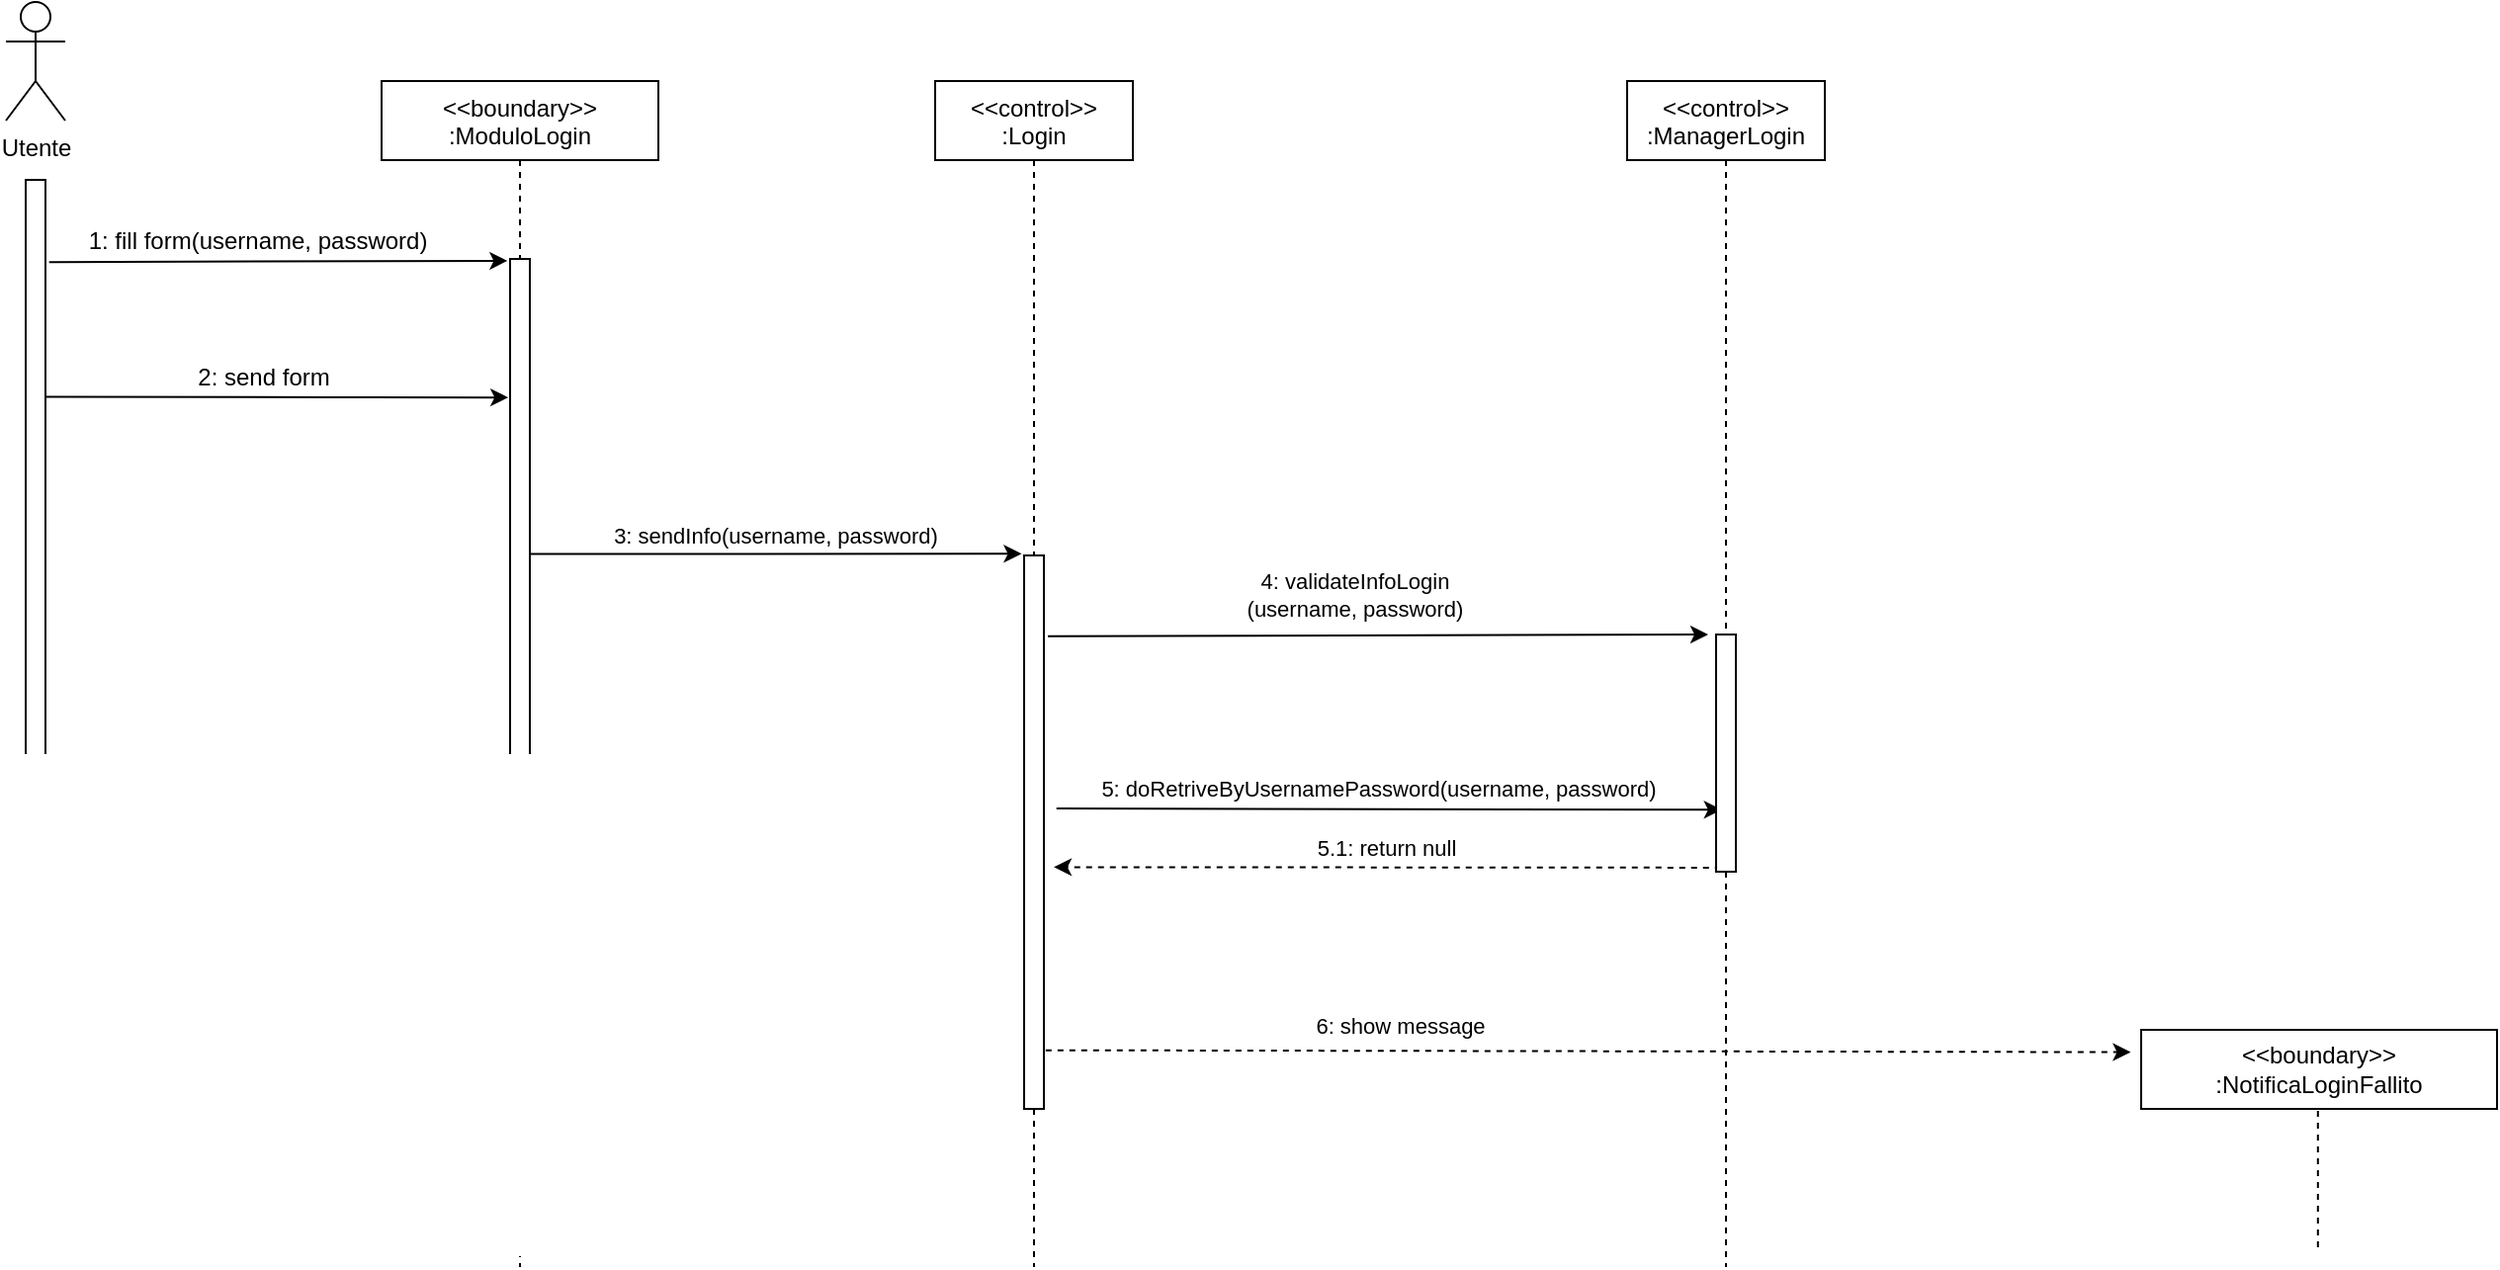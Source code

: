 <mxfile version="13.9.9" type="device"><diagram id="kgpKYQtTHZ0yAKxKKP6v" name="Page-1"><mxGraphModel dx="1113" dy="749" grid="1" gridSize="10" guides="1" tooltips="1" connect="1" arrows="1" fold="1" page="1" pageScale="1" pageWidth="850" pageHeight="1100" math="0" shadow="0"><root><mxCell id="0"/><mxCell id="1" parent="0"/><mxCell id="3nuBFxr9cyL0pnOWT2aG-1" value="&lt;&lt;boundary&gt;&gt;&#10;:ModuloLogin" style="shape=umlLifeline;perimeter=lifelinePerimeter;container=1;collapsible=0;recursiveResize=0;rounded=0;shadow=0;strokeWidth=1;fontStyle=0" parent="1" vertex="1"><mxGeometry x="230" y="80" width="140" height="600" as="geometry"/></mxCell><mxCell id="UVrpncc3etK-TjBj9SPZ-6" value="" style="points=[];perimeter=orthogonalPerimeter;rounded=0;shadow=0;strokeWidth=1;" parent="3nuBFxr9cyL0pnOWT2aG-1" vertex="1"><mxGeometry x="65" y="90" width="10" height="480" as="geometry"/></mxCell><mxCell id="3nuBFxr9cyL0pnOWT2aG-5" value="&lt;&lt;control&gt;&gt;&#10;:Login" style="shape=umlLifeline;perimeter=lifelinePerimeter;container=1;collapsible=0;recursiveResize=0;rounded=0;shadow=0;strokeWidth=1;fontStyle=0" parent="1" vertex="1"><mxGeometry x="510" y="80" width="100" height="600" as="geometry"/></mxCell><mxCell id="3nuBFxr9cyL0pnOWT2aG-6" value="" style="points=[];perimeter=orthogonalPerimeter;rounded=0;shadow=0;strokeWidth=1;" parent="3nuBFxr9cyL0pnOWT2aG-5" vertex="1"><mxGeometry x="45" y="240" width="10" height="280" as="geometry"/></mxCell><mxCell id="UVrpncc3etK-TjBj9SPZ-1" value="Utente" style="shape=umlActor;verticalLabelPosition=bottom;verticalAlign=top;html=1;outlineConnect=0;" parent="1" vertex="1"><mxGeometry x="40" y="40" width="30" height="60" as="geometry"/></mxCell><mxCell id="UVrpncc3etK-TjBj9SPZ-3" value="" style="points=[];perimeter=orthogonalPerimeter;rounded=0;shadow=0;strokeWidth=1;" parent="1" vertex="1"><mxGeometry x="50" y="130" width="10" height="540" as="geometry"/></mxCell><mxCell id="UVrpncc3etK-TjBj9SPZ-7" value="" style="endArrow=classic;html=1;exitX=1.186;exitY=0.077;exitDx=0;exitDy=0;exitPerimeter=0;entryX=-0.133;entryY=0.002;entryDx=0;entryDy=0;entryPerimeter=0;" parent="1" source="UVrpncc3etK-TjBj9SPZ-3" target="UVrpncc3etK-TjBj9SPZ-6" edge="1"><mxGeometry width="50" height="50" relative="1" as="geometry"><mxPoint x="260" y="330" as="sourcePoint"/><mxPoint x="310" y="280" as="targetPoint"/><Array as="points"/></mxGeometry></mxCell><mxCell id="UVrpncc3etK-TjBj9SPZ-18" value="&lt;font style=&quot;font-size: 12px&quot;&gt;1: fill form(username, password)&lt;/font&gt;" style="edgeLabel;html=1;align=center;verticalAlign=middle;resizable=0;points=[];" parent="UVrpncc3etK-TjBj9SPZ-7" vertex="1" connectable="0"><mxGeometry x="-0.088" y="1" relative="1" as="geometry"><mxPoint x="-0.32" y="-9.79" as="offset"/></mxGeometry></mxCell><mxCell id="UVrpncc3etK-TjBj9SPZ-8" value="" style="endArrow=classic;html=1;exitX=1.067;exitY=0.1;exitDx=0;exitDy=0;exitPerimeter=0;entryX=-0.09;entryY=0.146;entryDx=0;entryDy=0;entryPerimeter=0;" parent="1" target="UVrpncc3etK-TjBj9SPZ-6" edge="1"><mxGeometry width="50" height="50" relative="1" as="geometry"><mxPoint x="60.0" y="239.8" as="sourcePoint"/><mxPoint x="210.33" y="239.88" as="targetPoint"/><Array as="points"><mxPoint x="214" y="240"/></Array></mxGeometry></mxCell><mxCell id="UVrpncc3etK-TjBj9SPZ-9" value="" style="endArrow=classic;html=1;entryX=-0.128;entryY=-0.003;entryDx=0;entryDy=0;entryPerimeter=0;exitX=1.039;exitY=0.311;exitDx=0;exitDy=0;exitPerimeter=0;" parent="1" source="UVrpncc3etK-TjBj9SPZ-6" target="3nuBFxr9cyL0pnOWT2aG-6" edge="1"><mxGeometry width="50" height="50" relative="1" as="geometry"><mxPoint x="250" y="240" as="sourcePoint"/><mxPoint x="400" y="270" as="targetPoint"/></mxGeometry></mxCell><mxCell id="UVrpncc3etK-TjBj9SPZ-20" value="3: sendInfo(username, password)" style="edgeLabel;html=1;align=center;verticalAlign=middle;resizable=0;points=[];" parent="UVrpncc3etK-TjBj9SPZ-9" vertex="1" connectable="0"><mxGeometry x="-0.146" y="1" relative="1" as="geometry"><mxPoint x="17.17" y="-8.82" as="offset"/></mxGeometry></mxCell><mxCell id="UVrpncc3etK-TjBj9SPZ-10" value="&amp;lt;&amp;lt;boundary&amp;gt;&amp;gt;&lt;br&gt;:NotificaLoginFallito" style="rounded=0;whiteSpace=wrap;html=1;" parent="1" vertex="1"><mxGeometry x="1120" y="560" width="180" height="40" as="geometry"/></mxCell><mxCell id="UVrpncc3etK-TjBj9SPZ-19" value="2: send form" style="text;html=1;align=center;verticalAlign=middle;resizable=0;points=[];autosize=1;" parent="1" vertex="1"><mxGeometry x="130" y="220" width="80" height="20" as="geometry"/></mxCell><mxCell id="UVrpncc3etK-TjBj9SPZ-31" value="" style="endArrow=classic;html=1;exitX=1.3;exitY=0.177;exitDx=0;exitDy=0;exitPerimeter=0;entryX=-0.05;entryY=0.006;entryDx=0;entryDy=0;entryPerimeter=0;" parent="1" edge="1"><mxGeometry width="50" height="50" relative="1" as="geometry"><mxPoint x="571.38" y="448.0" as="sourcePoint"/><mxPoint x="907.88" y="448.68" as="targetPoint"/></mxGeometry></mxCell><mxCell id="UVrpncc3etK-TjBj9SPZ-32" value="5: doRetriveByUsernamePassword(username, password)" style="edgeLabel;html=1;align=center;verticalAlign=middle;resizable=0;points=[];" parent="UVrpncc3etK-TjBj9SPZ-31" vertex="1" connectable="0"><mxGeometry x="0.159" y="1" relative="1" as="geometry"><mxPoint x="-32.15" y="-9.45" as="offset"/></mxGeometry></mxCell><mxCell id="UVrpncc3etK-TjBj9SPZ-33" value="" style="endArrow=classic;html=1;exitX=-0.1;exitY=0.738;exitDx=0;exitDy=0;exitPerimeter=0;dashed=1;entryX=1.162;entryY=0.283;entryDx=0;entryDy=0;entryPerimeter=0;" parent="1" edge="1"><mxGeometry width="50" height="50" relative="1" as="geometry"><mxPoint x="907.38" y="477.96" as="sourcePoint"/><mxPoint x="570.0" y="477.68" as="targetPoint"/></mxGeometry></mxCell><mxCell id="UVrpncc3etK-TjBj9SPZ-39" value="5.1: return null" style="edgeLabel;html=1;align=center;verticalAlign=middle;resizable=0;points=[];" parent="UVrpncc3etK-TjBj9SPZ-33" vertex="1" connectable="0"><mxGeometry x="0.004" y="-1" relative="1" as="geometry"><mxPoint y="-9.29" as="offset"/></mxGeometry></mxCell><mxCell id="UVrpncc3etK-TjBj9SPZ-43" value="" style="endArrow=none;dashed=1;html=1;entryX=0.5;entryY=1;entryDx=0;entryDy=0;" parent="1" edge="1"><mxGeometry width="50" height="50" relative="1" as="geometry"><mxPoint x="1209.41" y="670" as="sourcePoint"/><mxPoint x="1209.41" y="600.0" as="targetPoint"/></mxGeometry></mxCell><mxCell id="UVrpncc3etK-TjBj9SPZ-44" value="" style="endArrow=classic;html=1;exitX=1.09;exitY=0.894;exitDx=0;exitDy=0;exitPerimeter=0;entryX=-0.029;entryY=0.032;entryDx=0;entryDy=0;entryPerimeter=0;dashed=1;" parent="1" source="3nuBFxr9cyL0pnOWT2aG-6" edge="1"><mxGeometry width="50" height="50" relative="1" as="geometry"><mxPoint x="870" y="400" as="sourcePoint"/><mxPoint x="1114.71" y="571.28" as="targetPoint"/></mxGeometry></mxCell><mxCell id="UVrpncc3etK-TjBj9SPZ-45" value="6: show message" style="edgeLabel;html=1;align=center;verticalAlign=middle;resizable=0;points=[];" parent="UVrpncc3etK-TjBj9SPZ-44" vertex="1" connectable="0"><mxGeometry x="-0.35" relative="1" as="geometry"><mxPoint y="-12.52" as="offset"/></mxGeometry></mxCell><mxCell id="XQ_wukEQ6UEzpokwnPnO-1" value="&lt;&lt;control&gt;&gt;&#10;:ManagerLogin" style="shape=umlLifeline;perimeter=lifelinePerimeter;container=1;collapsible=0;recursiveResize=0;rounded=0;shadow=0;strokeWidth=1;fontStyle=0" vertex="1" parent="1"><mxGeometry x="860" y="80" width="100" height="600" as="geometry"/></mxCell><mxCell id="XQ_wukEQ6UEzpokwnPnO-2" value="" style="points=[];perimeter=orthogonalPerimeter;rounded=0;shadow=0;strokeWidth=1;" vertex="1" parent="XQ_wukEQ6UEzpokwnPnO-1"><mxGeometry x="45" y="280" width="10" height="120" as="geometry"/></mxCell><mxCell id="XQ_wukEQ6UEzpokwnPnO-3" value="" style="endArrow=classic;html=1;exitX=1.2;exitY=0.146;exitDx=0;exitDy=0;exitPerimeter=0;entryX=-0.4;entryY=0;entryDx=0;entryDy=0;entryPerimeter=0;" edge="1" parent="1" source="3nuBFxr9cyL0pnOWT2aG-6" target="XQ_wukEQ6UEzpokwnPnO-2"><mxGeometry width="50" height="50" relative="1" as="geometry"><mxPoint x="680" y="410" as="sourcePoint"/><mxPoint x="730" y="360" as="targetPoint"/></mxGeometry></mxCell><mxCell id="XQ_wukEQ6UEzpokwnPnO-4" value="4: validateInfoLogin&lt;br&gt;(username, password)" style="edgeLabel;html=1;align=center;verticalAlign=middle;resizable=0;points=[];" vertex="1" connectable="0" parent="XQ_wukEQ6UEzpokwnPnO-3"><mxGeometry x="-0.113" y="1" relative="1" as="geometry"><mxPoint x="7.01" y="-19.49" as="offset"/></mxGeometry></mxCell></root></mxGraphModel></diagram></mxfile>